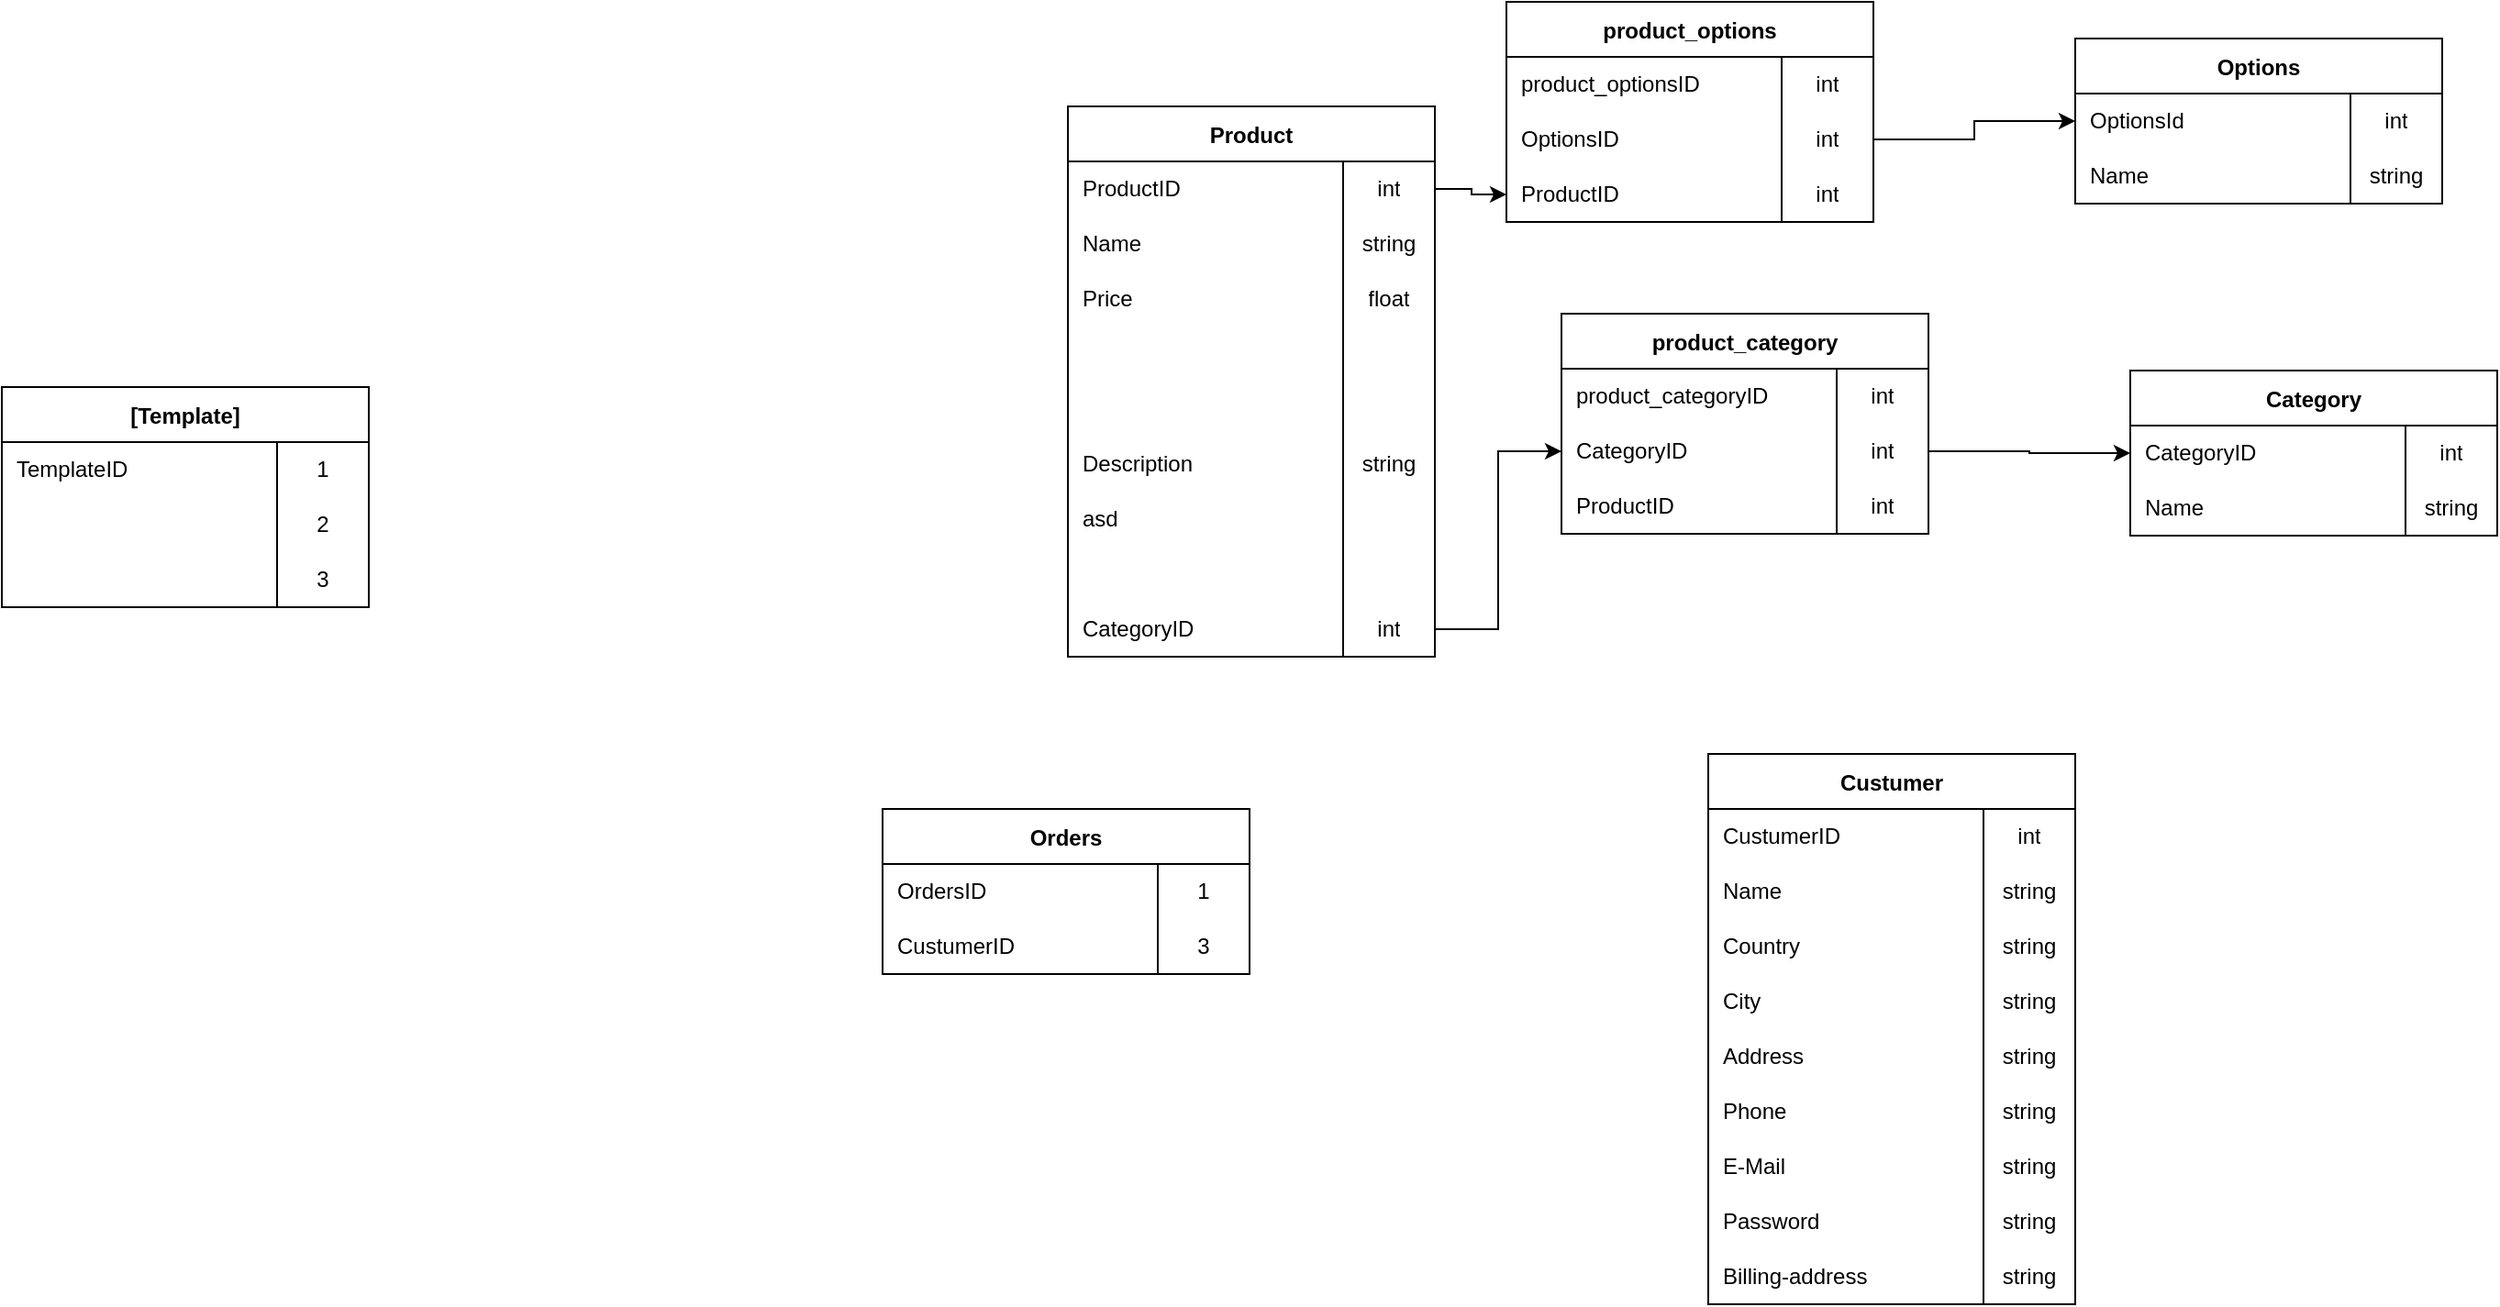 <mxfile version="18.0.8" type="github">
  <diagram id="EPbxtQS6GG19Ibggtc_J" name="Page-1">
    <mxGraphModel dx="2146" dy="668" grid="1" gridSize="10" guides="1" tooltips="1" connect="1" arrows="1" fold="1" page="1" pageScale="1" pageWidth="850" pageHeight="1100" math="0" shadow="0">
      <root>
        <mxCell id="0" />
        <mxCell id="1" parent="0" />
        <mxCell id="NCT4_nXy-JNPNW2KPSOs-1" value="Product" style="shape=table;startSize=30;container=1;collapsible=0;childLayout=tableLayout;fixedRows=1;rowLines=0;fontStyle=1;swimlaneLine=1;resizeHeight=1;columnLines=1;flipH=0;direction=east ;right=1;rounded=0;" parent="1" vertex="1">
          <mxGeometry x="-139" y="97" width="200" height="300" as="geometry" />
        </mxCell>
        <mxCell id="NCT4_nXy-JNPNW2KPSOs-2" value="" style="shape=tableRow;horizontal=0;startSize=0;swimlaneHead=0;swimlaneBody=0;top=0;left=0;bottom=0;right=0;collapsible=0;dropTarget=0;fillColor=none;points=[[0,0.5],[1,0.5]];portConstraint=eastwest;" parent="NCT4_nXy-JNPNW2KPSOs-1" vertex="1">
          <mxGeometry y="30" width="200" height="30" as="geometry" />
        </mxCell>
        <mxCell id="NCT4_nXy-JNPNW2KPSOs-46" value="ProductID" style="shape=partialRectangle;html=1;whiteSpace=wrap;connectable=0;fillColor=none;top=0;left=0;bottom=0;right=0;overflow=hidden;pointerEvents=1;align=left;spacingLeft=6;" parent="NCT4_nXy-JNPNW2KPSOs-2" vertex="1">
          <mxGeometry width="150" height="30" as="geometry">
            <mxRectangle width="150" height="30" as="alternateBounds" />
          </mxGeometry>
        </mxCell>
        <mxCell id="NCT4_nXy-JNPNW2KPSOs-3" value="int" style="shape=partialRectangle;html=1;whiteSpace=wrap;connectable=0;fillColor=none;top=0;left=0;bottom=0;right=0;overflow=hidden;pointerEvents=1;" parent="NCT4_nXy-JNPNW2KPSOs-2" vertex="1">
          <mxGeometry x="150" width="50" height="30" as="geometry">
            <mxRectangle width="50" height="30" as="alternateBounds" />
          </mxGeometry>
        </mxCell>
        <mxCell id="NCT4_nXy-JNPNW2KPSOs-5" value="" style="shape=tableRow;horizontal=0;startSize=0;swimlaneHead=0;swimlaneBody=0;top=0;left=0;bottom=0;right=0;collapsible=0;dropTarget=0;fillColor=none;points=[[0,0.5],[1,0.5]];portConstraint=eastwest;" parent="NCT4_nXy-JNPNW2KPSOs-1" vertex="1">
          <mxGeometry y="60" width="200" height="30" as="geometry" />
        </mxCell>
        <mxCell id="NCT4_nXy-JNPNW2KPSOs-47" value="Name" style="shape=partialRectangle;html=1;whiteSpace=wrap;connectable=0;fillColor=none;top=0;left=0;bottom=0;right=0;overflow=hidden;align=left;spacingLeft=6;" parent="NCT4_nXy-JNPNW2KPSOs-5" vertex="1">
          <mxGeometry width="150" height="30" as="geometry">
            <mxRectangle width="150" height="30" as="alternateBounds" />
          </mxGeometry>
        </mxCell>
        <mxCell id="NCT4_nXy-JNPNW2KPSOs-6" value="string" style="shape=partialRectangle;html=1;whiteSpace=wrap;connectable=0;fillColor=none;top=0;left=0;bottom=0;right=0;overflow=hidden;" parent="NCT4_nXy-JNPNW2KPSOs-5" vertex="1">
          <mxGeometry x="150" width="50" height="30" as="geometry">
            <mxRectangle width="50" height="30" as="alternateBounds" />
          </mxGeometry>
        </mxCell>
        <mxCell id="NCT4_nXy-JNPNW2KPSOs-8" value="" style="shape=tableRow;horizontal=0;startSize=0;swimlaneHead=0;swimlaneBody=0;top=0;left=0;bottom=0;right=0;collapsible=0;dropTarget=0;fillColor=none;points=[[0,0.5],[1,0.5]];portConstraint=eastwest;" parent="NCT4_nXy-JNPNW2KPSOs-1" vertex="1">
          <mxGeometry y="90" width="200" height="30" as="geometry" />
        </mxCell>
        <mxCell id="NCT4_nXy-JNPNW2KPSOs-48" value="Price" style="shape=partialRectangle;html=1;whiteSpace=wrap;connectable=0;fillColor=none;top=0;left=0;bottom=0;right=0;overflow=hidden;align=left;spacingLeft=6;" parent="NCT4_nXy-JNPNW2KPSOs-8" vertex="1">
          <mxGeometry width="150" height="30" as="geometry">
            <mxRectangle width="150" height="30" as="alternateBounds" />
          </mxGeometry>
        </mxCell>
        <mxCell id="NCT4_nXy-JNPNW2KPSOs-9" value="float" style="shape=partialRectangle;html=1;whiteSpace=wrap;connectable=0;fillColor=none;top=0;left=0;bottom=0;right=0;overflow=hidden;" parent="NCT4_nXy-JNPNW2KPSOs-8" vertex="1">
          <mxGeometry x="150" width="50" height="30" as="geometry">
            <mxRectangle width="50" height="30" as="alternateBounds" />
          </mxGeometry>
        </mxCell>
        <mxCell id="NCT4_nXy-JNPNW2KPSOs-31" style="shape=tableRow;horizontal=0;startSize=0;swimlaneHead=0;swimlaneBody=0;top=0;left=0;bottom=0;right=0;collapsible=0;dropTarget=0;fillColor=none;points=[[0,0.5],[1,0.5]];portConstraint=eastwest;" parent="NCT4_nXy-JNPNW2KPSOs-1" vertex="1">
          <mxGeometry y="120" width="200" height="30" as="geometry" />
        </mxCell>
        <mxCell id="NCT4_nXy-JNPNW2KPSOs-51" value="" style="shape=partialRectangle;html=1;whiteSpace=wrap;connectable=0;fillColor=none;top=0;left=0;bottom=0;right=0;overflow=hidden;align=left;spacingLeft=6;" parent="NCT4_nXy-JNPNW2KPSOs-31" vertex="1">
          <mxGeometry width="150" height="30" as="geometry">
            <mxRectangle width="150" height="30" as="alternateBounds" />
          </mxGeometry>
        </mxCell>
        <mxCell id="NCT4_nXy-JNPNW2KPSOs-32" value="" style="shape=partialRectangle;html=1;whiteSpace=wrap;connectable=0;fillColor=none;top=0;left=0;bottom=0;right=0;overflow=hidden;" parent="NCT4_nXy-JNPNW2KPSOs-31" vertex="1">
          <mxGeometry x="150" width="50" height="30" as="geometry">
            <mxRectangle width="50" height="30" as="alternateBounds" />
          </mxGeometry>
        </mxCell>
        <mxCell id="NCT4_nXy-JNPNW2KPSOs-28" style="shape=tableRow;horizontal=0;startSize=0;swimlaneHead=0;swimlaneBody=0;top=0;left=0;bottom=0;right=0;collapsible=0;dropTarget=0;fillColor=none;points=[[0,0.5],[1,0.5]];portConstraint=eastwest;" parent="NCT4_nXy-JNPNW2KPSOs-1" vertex="1">
          <mxGeometry y="150" width="200" height="30" as="geometry" />
        </mxCell>
        <mxCell id="NCT4_nXy-JNPNW2KPSOs-52" value="" style="shape=partialRectangle;html=1;whiteSpace=wrap;connectable=0;fillColor=none;top=0;left=0;bottom=0;right=0;overflow=hidden;align=left;spacingLeft=6;" parent="NCT4_nXy-JNPNW2KPSOs-28" vertex="1">
          <mxGeometry width="150" height="30" as="geometry">
            <mxRectangle width="150" height="30" as="alternateBounds" />
          </mxGeometry>
        </mxCell>
        <mxCell id="NCT4_nXy-JNPNW2KPSOs-29" value="" style="shape=partialRectangle;html=1;whiteSpace=wrap;connectable=0;fillColor=none;top=0;left=0;bottom=0;right=0;overflow=hidden;" parent="NCT4_nXy-JNPNW2KPSOs-28" vertex="1">
          <mxGeometry x="150" width="50" height="30" as="geometry">
            <mxRectangle width="50" height="30" as="alternateBounds" />
          </mxGeometry>
        </mxCell>
        <mxCell id="NCT4_nXy-JNPNW2KPSOs-25" style="shape=tableRow;horizontal=0;startSize=0;swimlaneHead=0;swimlaneBody=0;top=0;left=0;bottom=0;right=0;collapsible=0;dropTarget=0;fillColor=none;points=[[0,0.5],[1,0.5]];portConstraint=eastwest;" parent="NCT4_nXy-JNPNW2KPSOs-1" vertex="1">
          <mxGeometry y="180" width="200" height="30" as="geometry" />
        </mxCell>
        <mxCell id="NCT4_nXy-JNPNW2KPSOs-53" value="Description" style="shape=partialRectangle;html=1;whiteSpace=wrap;connectable=0;fillColor=none;top=0;left=0;bottom=0;right=0;overflow=hidden;align=left;spacingLeft=6;" parent="NCT4_nXy-JNPNW2KPSOs-25" vertex="1">
          <mxGeometry width="150" height="30" as="geometry">
            <mxRectangle width="150" height="30" as="alternateBounds" />
          </mxGeometry>
        </mxCell>
        <mxCell id="NCT4_nXy-JNPNW2KPSOs-26" value="string" style="shape=partialRectangle;html=1;whiteSpace=wrap;connectable=0;fillColor=none;top=0;left=0;bottom=0;right=0;overflow=hidden;" parent="NCT4_nXy-JNPNW2KPSOs-25" vertex="1">
          <mxGeometry x="150" width="50" height="30" as="geometry">
            <mxRectangle width="50" height="30" as="alternateBounds" />
          </mxGeometry>
        </mxCell>
        <mxCell id="NCT4_nXy-JNPNW2KPSOs-22" style="shape=tableRow;horizontal=0;startSize=0;swimlaneHead=0;swimlaneBody=0;top=0;left=0;bottom=0;right=0;collapsible=0;dropTarget=0;fillColor=none;points=[[0,0.5],[1,0.5]];portConstraint=eastwest;" parent="NCT4_nXy-JNPNW2KPSOs-1" vertex="1">
          <mxGeometry y="210" width="200" height="30" as="geometry" />
        </mxCell>
        <mxCell id="NCT4_nXy-JNPNW2KPSOs-54" value="asd" style="shape=partialRectangle;html=1;whiteSpace=wrap;connectable=0;fillColor=none;top=0;left=0;bottom=0;right=0;overflow=hidden;align=left;spacingLeft=6;" parent="NCT4_nXy-JNPNW2KPSOs-22" vertex="1">
          <mxGeometry width="150" height="30" as="geometry">
            <mxRectangle width="150" height="30" as="alternateBounds" />
          </mxGeometry>
        </mxCell>
        <mxCell id="NCT4_nXy-JNPNW2KPSOs-23" style="shape=partialRectangle;html=1;whiteSpace=wrap;connectable=0;fillColor=none;top=0;left=0;bottom=0;right=0;overflow=hidden;" parent="NCT4_nXy-JNPNW2KPSOs-22" vertex="1">
          <mxGeometry x="150" width="50" height="30" as="geometry">
            <mxRectangle width="50" height="30" as="alternateBounds" />
          </mxGeometry>
        </mxCell>
        <mxCell id="NCT4_nXy-JNPNW2KPSOs-55" style="shape=tableRow;horizontal=0;startSize=0;swimlaneHead=0;swimlaneBody=0;top=0;left=0;bottom=0;right=0;collapsible=0;dropTarget=0;fillColor=none;points=[[0,0.5],[1,0.5]];portConstraint=eastwest;" parent="NCT4_nXy-JNPNW2KPSOs-1" vertex="1">
          <mxGeometry y="240" width="200" height="30" as="geometry" />
        </mxCell>
        <mxCell id="NCT4_nXy-JNPNW2KPSOs-56" style="shape=partialRectangle;html=1;whiteSpace=wrap;connectable=0;fillColor=none;top=0;left=0;bottom=0;right=0;overflow=hidden;align=left;spacingLeft=6;" parent="NCT4_nXy-JNPNW2KPSOs-55" vertex="1">
          <mxGeometry width="150" height="30" as="geometry">
            <mxRectangle width="150" height="30" as="alternateBounds" />
          </mxGeometry>
        </mxCell>
        <mxCell id="NCT4_nXy-JNPNW2KPSOs-57" style="shape=partialRectangle;html=1;whiteSpace=wrap;connectable=0;fillColor=none;top=0;left=0;bottom=0;right=0;overflow=hidden;" parent="NCT4_nXy-JNPNW2KPSOs-55" vertex="1">
          <mxGeometry x="150" width="50" height="30" as="geometry">
            <mxRectangle width="50" height="30" as="alternateBounds" />
          </mxGeometry>
        </mxCell>
        <mxCell id="NCT4_nXy-JNPNW2KPSOs-37" style="shape=tableRow;horizontal=0;startSize=0;swimlaneHead=0;swimlaneBody=0;top=0;left=0;bottom=0;right=0;collapsible=0;dropTarget=0;fillColor=none;points=[[0,0.5],[1,0.5]];portConstraint=eastwest;" parent="NCT4_nXy-JNPNW2KPSOs-1" vertex="1">
          <mxGeometry y="270" width="200" height="30" as="geometry" />
        </mxCell>
        <mxCell id="NCT4_nXy-JNPNW2KPSOs-49" value="CategoryID" style="shape=partialRectangle;html=1;whiteSpace=wrap;connectable=0;fillColor=none;top=0;left=0;bottom=0;right=0;overflow=hidden;align=left;spacingLeft=6;" parent="NCT4_nXy-JNPNW2KPSOs-37" vertex="1">
          <mxGeometry width="150" height="30" as="geometry">
            <mxRectangle width="150" height="30" as="alternateBounds" />
          </mxGeometry>
        </mxCell>
        <mxCell id="NCT4_nXy-JNPNW2KPSOs-38" value="int" style="shape=partialRectangle;html=1;whiteSpace=wrap;connectable=0;fillColor=none;top=0;left=0;bottom=0;right=0;overflow=hidden;" parent="NCT4_nXy-JNPNW2KPSOs-37" vertex="1">
          <mxGeometry x="150" width="50" height="30" as="geometry">
            <mxRectangle width="50" height="30" as="alternateBounds" />
          </mxGeometry>
        </mxCell>
        <mxCell id="NCT4_nXy-JNPNW2KPSOs-58" value="[Template]" style="shape=table;startSize=30;container=1;collapsible=0;childLayout=tableLayout;fixedRows=1;rowLines=0;fontStyle=1;swimlaneLine=1;resizeHeight=1;columnLines=1;flipH=0;direction=east ;right=1;rounded=0;" parent="1" vertex="1">
          <mxGeometry x="-720" y="250" width="200" height="120" as="geometry" />
        </mxCell>
        <mxCell id="NCT4_nXy-JNPNW2KPSOs-59" value="" style="shape=tableRow;horizontal=0;startSize=0;swimlaneHead=0;swimlaneBody=0;top=0;left=0;bottom=0;right=0;collapsible=0;dropTarget=0;fillColor=none;points=[[0,0.5],[1,0.5]];portConstraint=eastwest;" parent="NCT4_nXy-JNPNW2KPSOs-58" vertex="1">
          <mxGeometry y="30" width="200" height="30" as="geometry" />
        </mxCell>
        <mxCell id="NCT4_nXy-JNPNW2KPSOs-60" value="TemplateID" style="shape=partialRectangle;html=1;whiteSpace=wrap;connectable=0;fillColor=none;top=0;left=0;bottom=0;right=0;overflow=hidden;pointerEvents=1;align=left;spacingLeft=6;" parent="NCT4_nXy-JNPNW2KPSOs-59" vertex="1">
          <mxGeometry width="150" height="30" as="geometry">
            <mxRectangle width="150" height="30" as="alternateBounds" />
          </mxGeometry>
        </mxCell>
        <mxCell id="NCT4_nXy-JNPNW2KPSOs-61" value="1" style="shape=partialRectangle;html=1;whiteSpace=wrap;connectable=0;fillColor=none;top=0;left=0;bottom=0;right=0;overflow=hidden;pointerEvents=1;" parent="NCT4_nXy-JNPNW2KPSOs-59" vertex="1">
          <mxGeometry x="150" width="50" height="30" as="geometry">
            <mxRectangle width="50" height="30" as="alternateBounds" />
          </mxGeometry>
        </mxCell>
        <mxCell id="NCT4_nXy-JNPNW2KPSOs-62" value="" style="shape=tableRow;horizontal=0;startSize=0;swimlaneHead=0;swimlaneBody=0;top=0;left=0;bottom=0;right=0;collapsible=0;dropTarget=0;fillColor=none;points=[[0,0.5],[1,0.5]];portConstraint=eastwest;" parent="NCT4_nXy-JNPNW2KPSOs-58" vertex="1">
          <mxGeometry y="60" width="200" height="30" as="geometry" />
        </mxCell>
        <mxCell id="NCT4_nXy-JNPNW2KPSOs-63" style="shape=partialRectangle;html=1;whiteSpace=wrap;connectable=0;fillColor=none;top=0;left=0;bottom=0;right=0;overflow=hidden;align=left;spacingLeft=6;" parent="NCT4_nXy-JNPNW2KPSOs-62" vertex="1">
          <mxGeometry width="150" height="30" as="geometry">
            <mxRectangle width="150" height="30" as="alternateBounds" />
          </mxGeometry>
        </mxCell>
        <mxCell id="NCT4_nXy-JNPNW2KPSOs-64" value="2" style="shape=partialRectangle;html=1;whiteSpace=wrap;connectable=0;fillColor=none;top=0;left=0;bottom=0;right=0;overflow=hidden;" parent="NCT4_nXy-JNPNW2KPSOs-62" vertex="1">
          <mxGeometry x="150" width="50" height="30" as="geometry">
            <mxRectangle width="50" height="30" as="alternateBounds" />
          </mxGeometry>
        </mxCell>
        <mxCell id="NCT4_nXy-JNPNW2KPSOs-65" value="" style="shape=tableRow;horizontal=0;startSize=0;swimlaneHead=0;swimlaneBody=0;top=0;left=0;bottom=0;right=0;collapsible=0;dropTarget=0;fillColor=none;points=[[0,0.5],[1,0.5]];portConstraint=eastwest;" parent="NCT4_nXy-JNPNW2KPSOs-58" vertex="1">
          <mxGeometry y="90" width="200" height="30" as="geometry" />
        </mxCell>
        <mxCell id="NCT4_nXy-JNPNW2KPSOs-66" style="shape=partialRectangle;html=1;whiteSpace=wrap;connectable=0;fillColor=none;top=0;left=0;bottom=0;right=0;overflow=hidden;align=left;spacingLeft=6;" parent="NCT4_nXy-JNPNW2KPSOs-65" vertex="1">
          <mxGeometry width="150" height="30" as="geometry">
            <mxRectangle width="150" height="30" as="alternateBounds" />
          </mxGeometry>
        </mxCell>
        <mxCell id="NCT4_nXy-JNPNW2KPSOs-67" value="3" style="shape=partialRectangle;html=1;whiteSpace=wrap;connectable=0;fillColor=none;top=0;left=0;bottom=0;right=0;overflow=hidden;" parent="NCT4_nXy-JNPNW2KPSOs-65" vertex="1">
          <mxGeometry x="150" width="50" height="30" as="geometry">
            <mxRectangle width="50" height="30" as="alternateBounds" />
          </mxGeometry>
        </mxCell>
        <mxCell id="NCT4_nXy-JNPNW2KPSOs-86" value="Custumer" style="shape=table;startSize=30;container=1;collapsible=0;childLayout=tableLayout;fixedRows=1;rowLines=0;fontStyle=1;swimlaneLine=1;resizeHeight=1;columnLines=1;flipH=0;direction=east ;right=1;rounded=0;" parent="1" vertex="1">
          <mxGeometry x="210" y="450" width="200" height="300" as="geometry" />
        </mxCell>
        <mxCell id="NCT4_nXy-JNPNW2KPSOs-87" value="" style="shape=tableRow;horizontal=0;startSize=0;swimlaneHead=0;swimlaneBody=0;top=0;left=0;bottom=0;right=0;collapsible=0;dropTarget=0;fillColor=none;points=[[0,0.5],[1,0.5]];portConstraint=eastwest;" parent="NCT4_nXy-JNPNW2KPSOs-86" vertex="1">
          <mxGeometry y="30" width="200" height="30" as="geometry" />
        </mxCell>
        <mxCell id="NCT4_nXy-JNPNW2KPSOs-88" value="CustumerID" style="shape=partialRectangle;html=1;whiteSpace=wrap;connectable=0;fillColor=none;top=0;left=0;bottom=0;right=0;overflow=hidden;pointerEvents=1;align=left;spacingLeft=6;" parent="NCT4_nXy-JNPNW2KPSOs-87" vertex="1">
          <mxGeometry width="150" height="30" as="geometry">
            <mxRectangle width="150" height="30" as="alternateBounds" />
          </mxGeometry>
        </mxCell>
        <mxCell id="NCT4_nXy-JNPNW2KPSOs-89" value="int" style="shape=partialRectangle;html=1;whiteSpace=wrap;connectable=0;fillColor=none;top=0;left=0;bottom=0;right=0;overflow=hidden;pointerEvents=1;" parent="NCT4_nXy-JNPNW2KPSOs-87" vertex="1">
          <mxGeometry x="150" width="50" height="30" as="geometry">
            <mxRectangle width="50" height="30" as="alternateBounds" />
          </mxGeometry>
        </mxCell>
        <mxCell id="NCT4_nXy-JNPNW2KPSOs-90" value="" style="shape=tableRow;horizontal=0;startSize=0;swimlaneHead=0;swimlaneBody=0;top=0;left=0;bottom=0;right=0;collapsible=0;dropTarget=0;fillColor=none;points=[[0,0.5],[1,0.5]];portConstraint=eastwest;" parent="NCT4_nXy-JNPNW2KPSOs-86" vertex="1">
          <mxGeometry y="60" width="200" height="30" as="geometry" />
        </mxCell>
        <mxCell id="NCT4_nXy-JNPNW2KPSOs-91" value="Name" style="shape=partialRectangle;html=1;whiteSpace=wrap;connectable=0;fillColor=none;top=0;left=0;bottom=0;right=0;overflow=hidden;align=left;spacingLeft=6;" parent="NCT4_nXy-JNPNW2KPSOs-90" vertex="1">
          <mxGeometry width="150" height="30" as="geometry">
            <mxRectangle width="150" height="30" as="alternateBounds" />
          </mxGeometry>
        </mxCell>
        <mxCell id="NCT4_nXy-JNPNW2KPSOs-92" value="string" style="shape=partialRectangle;html=1;whiteSpace=wrap;connectable=0;fillColor=none;top=0;left=0;bottom=0;right=0;overflow=hidden;" parent="NCT4_nXy-JNPNW2KPSOs-90" vertex="1">
          <mxGeometry x="150" width="50" height="30" as="geometry">
            <mxRectangle width="50" height="30" as="alternateBounds" />
          </mxGeometry>
        </mxCell>
        <mxCell id="NCT4_nXy-JNPNW2KPSOs-97" style="shape=tableRow;horizontal=0;startSize=0;swimlaneHead=0;swimlaneBody=0;top=0;left=0;bottom=0;right=0;collapsible=0;dropTarget=0;fillColor=none;points=[[0,0.5],[1,0.5]];portConstraint=eastwest;" parent="NCT4_nXy-JNPNW2KPSOs-86" vertex="1">
          <mxGeometry y="90" width="200" height="30" as="geometry" />
        </mxCell>
        <mxCell id="NCT4_nXy-JNPNW2KPSOs-98" value="Country" style="shape=partialRectangle;html=1;whiteSpace=wrap;connectable=0;fillColor=none;top=0;left=0;bottom=0;right=0;overflow=hidden;align=left;spacingLeft=6;" parent="NCT4_nXy-JNPNW2KPSOs-97" vertex="1">
          <mxGeometry width="150" height="30" as="geometry">
            <mxRectangle width="150" height="30" as="alternateBounds" />
          </mxGeometry>
        </mxCell>
        <mxCell id="NCT4_nXy-JNPNW2KPSOs-99" value="string" style="shape=partialRectangle;html=1;whiteSpace=wrap;connectable=0;fillColor=none;top=0;left=0;bottom=0;right=0;overflow=hidden;" parent="NCT4_nXy-JNPNW2KPSOs-97" vertex="1">
          <mxGeometry x="150" width="50" height="30" as="geometry">
            <mxRectangle width="50" height="30" as="alternateBounds" />
          </mxGeometry>
        </mxCell>
        <mxCell id="NCT4_nXy-JNPNW2KPSOs-100" style="shape=tableRow;horizontal=0;startSize=0;swimlaneHead=0;swimlaneBody=0;top=0;left=0;bottom=0;right=0;collapsible=0;dropTarget=0;fillColor=none;points=[[0,0.5],[1,0.5]];portConstraint=eastwest;" parent="NCT4_nXy-JNPNW2KPSOs-86" vertex="1">
          <mxGeometry y="120" width="200" height="30" as="geometry" />
        </mxCell>
        <mxCell id="NCT4_nXy-JNPNW2KPSOs-101" value="City" style="shape=partialRectangle;html=1;whiteSpace=wrap;connectable=0;fillColor=none;top=0;left=0;bottom=0;right=0;overflow=hidden;align=left;spacingLeft=6;" parent="NCT4_nXy-JNPNW2KPSOs-100" vertex="1">
          <mxGeometry width="150" height="30" as="geometry">
            <mxRectangle width="150" height="30" as="alternateBounds" />
          </mxGeometry>
        </mxCell>
        <mxCell id="NCT4_nXy-JNPNW2KPSOs-102" value="string" style="shape=partialRectangle;html=1;whiteSpace=wrap;connectable=0;fillColor=none;top=0;left=0;bottom=0;right=0;overflow=hidden;" parent="NCT4_nXy-JNPNW2KPSOs-100" vertex="1">
          <mxGeometry x="150" width="50" height="30" as="geometry">
            <mxRectangle width="50" height="30" as="alternateBounds" />
          </mxGeometry>
        </mxCell>
        <mxCell id="NCT4_nXy-JNPNW2KPSOs-93" value="" style="shape=tableRow;horizontal=0;startSize=0;swimlaneHead=0;swimlaneBody=0;top=0;left=0;bottom=0;right=0;collapsible=0;dropTarget=0;fillColor=none;points=[[0,0.5],[1,0.5]];portConstraint=eastwest;" parent="NCT4_nXy-JNPNW2KPSOs-86" vertex="1">
          <mxGeometry y="150" width="200" height="30" as="geometry" />
        </mxCell>
        <mxCell id="NCT4_nXy-JNPNW2KPSOs-94" value="Address" style="shape=partialRectangle;html=1;whiteSpace=wrap;connectable=0;fillColor=none;top=0;left=0;bottom=0;right=0;overflow=hidden;align=left;spacingLeft=6;" parent="NCT4_nXy-JNPNW2KPSOs-93" vertex="1">
          <mxGeometry width="150" height="30" as="geometry">
            <mxRectangle width="150" height="30" as="alternateBounds" />
          </mxGeometry>
        </mxCell>
        <mxCell id="NCT4_nXy-JNPNW2KPSOs-95" value="string" style="shape=partialRectangle;html=1;whiteSpace=wrap;connectable=0;fillColor=none;top=0;left=0;bottom=0;right=0;overflow=hidden;" parent="NCT4_nXy-JNPNW2KPSOs-93" vertex="1">
          <mxGeometry x="150" width="50" height="30" as="geometry">
            <mxRectangle width="50" height="30" as="alternateBounds" />
          </mxGeometry>
        </mxCell>
        <mxCell id="NCT4_nXy-JNPNW2KPSOs-103" style="shape=tableRow;horizontal=0;startSize=0;swimlaneHead=0;swimlaneBody=0;top=0;left=0;bottom=0;right=0;collapsible=0;dropTarget=0;fillColor=none;points=[[0,0.5],[1,0.5]];portConstraint=eastwest;" parent="NCT4_nXy-JNPNW2KPSOs-86" vertex="1">
          <mxGeometry y="180" width="200" height="30" as="geometry" />
        </mxCell>
        <mxCell id="NCT4_nXy-JNPNW2KPSOs-104" value="Phone" style="shape=partialRectangle;html=1;whiteSpace=wrap;connectable=0;fillColor=none;top=0;left=0;bottom=0;right=0;overflow=hidden;align=left;spacingLeft=6;" parent="NCT4_nXy-JNPNW2KPSOs-103" vertex="1">
          <mxGeometry width="150" height="30" as="geometry">
            <mxRectangle width="150" height="30" as="alternateBounds" />
          </mxGeometry>
        </mxCell>
        <mxCell id="NCT4_nXy-JNPNW2KPSOs-105" value="string" style="shape=partialRectangle;html=1;whiteSpace=wrap;connectable=0;fillColor=none;top=0;left=0;bottom=0;right=0;overflow=hidden;" parent="NCT4_nXy-JNPNW2KPSOs-103" vertex="1">
          <mxGeometry x="150" width="50" height="30" as="geometry">
            <mxRectangle width="50" height="30" as="alternateBounds" />
          </mxGeometry>
        </mxCell>
        <mxCell id="NCT4_nXy-JNPNW2KPSOs-106" style="shape=tableRow;horizontal=0;startSize=0;swimlaneHead=0;swimlaneBody=0;top=0;left=0;bottom=0;right=0;collapsible=0;dropTarget=0;fillColor=none;points=[[0,0.5],[1,0.5]];portConstraint=eastwest;" parent="NCT4_nXy-JNPNW2KPSOs-86" vertex="1">
          <mxGeometry y="210" width="200" height="30" as="geometry" />
        </mxCell>
        <mxCell id="NCT4_nXy-JNPNW2KPSOs-107" value="E-Mail" style="shape=partialRectangle;html=1;whiteSpace=wrap;connectable=0;fillColor=none;top=0;left=0;bottom=0;right=0;overflow=hidden;align=left;spacingLeft=6;" parent="NCT4_nXy-JNPNW2KPSOs-106" vertex="1">
          <mxGeometry width="150" height="30" as="geometry">
            <mxRectangle width="150" height="30" as="alternateBounds" />
          </mxGeometry>
        </mxCell>
        <mxCell id="NCT4_nXy-JNPNW2KPSOs-108" value="string" style="shape=partialRectangle;html=1;whiteSpace=wrap;connectable=0;fillColor=none;top=0;left=0;bottom=0;right=0;overflow=hidden;" parent="NCT4_nXy-JNPNW2KPSOs-106" vertex="1">
          <mxGeometry x="150" width="50" height="30" as="geometry">
            <mxRectangle width="50" height="30" as="alternateBounds" />
          </mxGeometry>
        </mxCell>
        <mxCell id="NCT4_nXy-JNPNW2KPSOs-109" style="shape=tableRow;horizontal=0;startSize=0;swimlaneHead=0;swimlaneBody=0;top=0;left=0;bottom=0;right=0;collapsible=0;dropTarget=0;fillColor=none;points=[[0,0.5],[1,0.5]];portConstraint=eastwest;" parent="NCT4_nXy-JNPNW2KPSOs-86" vertex="1">
          <mxGeometry y="240" width="200" height="30" as="geometry" />
        </mxCell>
        <mxCell id="NCT4_nXy-JNPNW2KPSOs-110" value="Password" style="shape=partialRectangle;html=1;whiteSpace=wrap;connectable=0;fillColor=none;top=0;left=0;bottom=0;right=0;overflow=hidden;align=left;spacingLeft=6;" parent="NCT4_nXy-JNPNW2KPSOs-109" vertex="1">
          <mxGeometry width="150" height="30" as="geometry">
            <mxRectangle width="150" height="30" as="alternateBounds" />
          </mxGeometry>
        </mxCell>
        <mxCell id="NCT4_nXy-JNPNW2KPSOs-111" value="string" style="shape=partialRectangle;html=1;whiteSpace=wrap;connectable=0;fillColor=none;top=0;left=0;bottom=0;right=0;overflow=hidden;" parent="NCT4_nXy-JNPNW2KPSOs-109" vertex="1">
          <mxGeometry x="150" width="50" height="30" as="geometry">
            <mxRectangle width="50" height="30" as="alternateBounds" />
          </mxGeometry>
        </mxCell>
        <mxCell id="NCT4_nXy-JNPNW2KPSOs-112" style="shape=tableRow;horizontal=0;startSize=0;swimlaneHead=0;swimlaneBody=0;top=0;left=0;bottom=0;right=0;collapsible=0;dropTarget=0;fillColor=none;points=[[0,0.5],[1,0.5]];portConstraint=eastwest;" parent="NCT4_nXy-JNPNW2KPSOs-86" vertex="1">
          <mxGeometry y="270" width="200" height="30" as="geometry" />
        </mxCell>
        <mxCell id="NCT4_nXy-JNPNW2KPSOs-113" value="Billing-address" style="shape=partialRectangle;html=1;whiteSpace=wrap;connectable=0;fillColor=none;top=0;left=0;bottom=0;right=0;overflow=hidden;align=left;spacingLeft=6;" parent="NCT4_nXy-JNPNW2KPSOs-112" vertex="1">
          <mxGeometry width="150" height="30" as="geometry">
            <mxRectangle width="150" height="30" as="alternateBounds" />
          </mxGeometry>
        </mxCell>
        <mxCell id="NCT4_nXy-JNPNW2KPSOs-114" value="string" style="shape=partialRectangle;html=1;whiteSpace=wrap;connectable=0;fillColor=none;top=0;left=0;bottom=0;right=0;overflow=hidden;" parent="NCT4_nXy-JNPNW2KPSOs-112" vertex="1">
          <mxGeometry x="150" width="50" height="30" as="geometry">
            <mxRectangle width="50" height="30" as="alternateBounds" />
          </mxGeometry>
        </mxCell>
        <mxCell id="NCT4_nXy-JNPNW2KPSOs-118" value="Orders" style="shape=table;startSize=30;container=1;collapsible=0;childLayout=tableLayout;fixedRows=1;rowLines=0;fontStyle=1;swimlaneLine=1;resizeHeight=1;columnLines=1;flipH=0;direction=east ;right=1;rounded=0;" parent="1" vertex="1">
          <mxGeometry x="-240" y="480" width="200" height="90" as="geometry" />
        </mxCell>
        <mxCell id="NCT4_nXy-JNPNW2KPSOs-119" value="" style="shape=tableRow;horizontal=0;startSize=0;swimlaneHead=0;swimlaneBody=0;top=0;left=0;bottom=0;right=0;collapsible=0;dropTarget=0;fillColor=none;points=[[0,0.5],[1,0.5]];portConstraint=eastwest;" parent="NCT4_nXy-JNPNW2KPSOs-118" vertex="1">
          <mxGeometry y="30" width="200" height="30" as="geometry" />
        </mxCell>
        <mxCell id="NCT4_nXy-JNPNW2KPSOs-120" value="OrdersID" style="shape=partialRectangle;html=1;whiteSpace=wrap;connectable=0;fillColor=none;top=0;left=0;bottom=0;right=0;overflow=hidden;pointerEvents=1;align=left;spacingLeft=6;" parent="NCT4_nXy-JNPNW2KPSOs-119" vertex="1">
          <mxGeometry width="150" height="30" as="geometry">
            <mxRectangle width="150" height="30" as="alternateBounds" />
          </mxGeometry>
        </mxCell>
        <mxCell id="NCT4_nXy-JNPNW2KPSOs-121" value="1" style="shape=partialRectangle;html=1;whiteSpace=wrap;connectable=0;fillColor=none;top=0;left=0;bottom=0;right=0;overflow=hidden;pointerEvents=1;" parent="NCT4_nXy-JNPNW2KPSOs-119" vertex="1">
          <mxGeometry x="150" width="50" height="30" as="geometry">
            <mxRectangle width="50" height="30" as="alternateBounds" />
          </mxGeometry>
        </mxCell>
        <mxCell id="NCT4_nXy-JNPNW2KPSOs-125" value="" style="shape=tableRow;horizontal=0;startSize=0;swimlaneHead=0;swimlaneBody=0;top=0;left=0;bottom=0;right=0;collapsible=0;dropTarget=0;fillColor=none;points=[[0,0.5],[1,0.5]];portConstraint=eastwest;" parent="NCT4_nXy-JNPNW2KPSOs-118" vertex="1">
          <mxGeometry y="60" width="200" height="30" as="geometry" />
        </mxCell>
        <mxCell id="NCT4_nXy-JNPNW2KPSOs-126" value="CustumerID" style="shape=partialRectangle;html=1;whiteSpace=wrap;connectable=0;fillColor=none;top=0;left=0;bottom=0;right=0;overflow=hidden;align=left;spacingLeft=6;" parent="NCT4_nXy-JNPNW2KPSOs-125" vertex="1">
          <mxGeometry width="150" height="30" as="geometry">
            <mxRectangle width="150" height="30" as="alternateBounds" />
          </mxGeometry>
        </mxCell>
        <mxCell id="NCT4_nXy-JNPNW2KPSOs-127" value="3" style="shape=partialRectangle;html=1;whiteSpace=wrap;connectable=0;fillColor=none;top=0;left=0;bottom=0;right=0;overflow=hidden;" parent="NCT4_nXy-JNPNW2KPSOs-125" vertex="1">
          <mxGeometry x="150" width="50" height="30" as="geometry">
            <mxRectangle width="50" height="30" as="alternateBounds" />
          </mxGeometry>
        </mxCell>
        <mxCell id="V_M5sFu14PVOBLwYvmDX-2" value="product_options" style="shape=table;startSize=30;container=1;collapsible=0;childLayout=tableLayout;fixedRows=1;rowLines=0;fontStyle=1;swimlaneLine=1;resizeHeight=1;columnLines=1;flipH=0;direction=east ;right=1;rounded=0;" parent="1" vertex="1">
          <mxGeometry x="100" y="40" width="200" height="120" as="geometry" />
        </mxCell>
        <mxCell id="V_M5sFu14PVOBLwYvmDX-3" value="" style="shape=tableRow;horizontal=0;startSize=0;swimlaneHead=0;swimlaneBody=0;top=0;left=0;bottom=0;right=0;collapsible=0;dropTarget=0;fillColor=none;points=[[0,0.5],[1,0.5]];portConstraint=eastwest;" parent="V_M5sFu14PVOBLwYvmDX-2" vertex="1">
          <mxGeometry y="30" width="200" height="30" as="geometry" />
        </mxCell>
        <mxCell id="V_M5sFu14PVOBLwYvmDX-4" value="product_optionsID" style="shape=partialRectangle;html=1;whiteSpace=wrap;connectable=0;fillColor=none;top=0;left=0;bottom=0;right=0;overflow=hidden;pointerEvents=1;align=left;spacingLeft=6;" parent="V_M5sFu14PVOBLwYvmDX-3" vertex="1">
          <mxGeometry width="150" height="30" as="geometry">
            <mxRectangle width="150" height="30" as="alternateBounds" />
          </mxGeometry>
        </mxCell>
        <mxCell id="V_M5sFu14PVOBLwYvmDX-5" value="int" style="shape=partialRectangle;html=1;whiteSpace=wrap;connectable=0;fillColor=none;top=0;left=0;bottom=0;right=0;overflow=hidden;pointerEvents=1;" parent="V_M5sFu14PVOBLwYvmDX-3" vertex="1">
          <mxGeometry x="150" width="50" height="30" as="geometry">
            <mxRectangle width="50" height="30" as="alternateBounds" />
          </mxGeometry>
        </mxCell>
        <mxCell id="V_M5sFu14PVOBLwYvmDX-6" value="" style="shape=tableRow;horizontal=0;startSize=0;swimlaneHead=0;swimlaneBody=0;top=0;left=0;bottom=0;right=0;collapsible=0;dropTarget=0;fillColor=none;points=[[0,0.5],[1,0.5]];portConstraint=eastwest;" parent="V_M5sFu14PVOBLwYvmDX-2" vertex="1">
          <mxGeometry y="60" width="200" height="30" as="geometry" />
        </mxCell>
        <mxCell id="V_M5sFu14PVOBLwYvmDX-7" value="OptionsID" style="shape=partialRectangle;html=1;whiteSpace=wrap;connectable=0;fillColor=none;top=0;left=0;bottom=0;right=0;overflow=hidden;align=left;spacingLeft=6;" parent="V_M5sFu14PVOBLwYvmDX-6" vertex="1">
          <mxGeometry width="150" height="30" as="geometry">
            <mxRectangle width="150" height="30" as="alternateBounds" />
          </mxGeometry>
        </mxCell>
        <mxCell id="V_M5sFu14PVOBLwYvmDX-8" value="int" style="shape=partialRectangle;html=1;whiteSpace=wrap;connectable=0;fillColor=none;top=0;left=0;bottom=0;right=0;overflow=hidden;" parent="V_M5sFu14PVOBLwYvmDX-6" vertex="1">
          <mxGeometry x="150" width="50" height="30" as="geometry">
            <mxRectangle width="50" height="30" as="alternateBounds" />
          </mxGeometry>
        </mxCell>
        <mxCell id="V_M5sFu14PVOBLwYvmDX-9" value="" style="shape=tableRow;horizontal=0;startSize=0;swimlaneHead=0;swimlaneBody=0;top=0;left=0;bottom=0;right=0;collapsible=0;dropTarget=0;fillColor=none;points=[[0,0.5],[1,0.5]];portConstraint=eastwest;" parent="V_M5sFu14PVOBLwYvmDX-2" vertex="1">
          <mxGeometry y="90" width="200" height="30" as="geometry" />
        </mxCell>
        <mxCell id="V_M5sFu14PVOBLwYvmDX-10" value="ProductID" style="shape=partialRectangle;html=1;whiteSpace=wrap;connectable=0;fillColor=none;top=0;left=0;bottom=0;right=0;overflow=hidden;align=left;spacingLeft=6;" parent="V_M5sFu14PVOBLwYvmDX-9" vertex="1">
          <mxGeometry width="150" height="30" as="geometry">
            <mxRectangle width="150" height="30" as="alternateBounds" />
          </mxGeometry>
        </mxCell>
        <mxCell id="V_M5sFu14PVOBLwYvmDX-11" value="int" style="shape=partialRectangle;html=1;whiteSpace=wrap;connectable=0;fillColor=none;top=0;left=0;bottom=0;right=0;overflow=hidden;" parent="V_M5sFu14PVOBLwYvmDX-9" vertex="1">
          <mxGeometry x="150" width="50" height="30" as="geometry">
            <mxRectangle width="50" height="30" as="alternateBounds" />
          </mxGeometry>
        </mxCell>
        <mxCell id="V_M5sFu14PVOBLwYvmDX-12" value="Options" style="shape=table;startSize=30;container=1;collapsible=0;childLayout=tableLayout;fixedRows=1;rowLines=0;fontStyle=1;swimlaneLine=1;resizeHeight=1;columnLines=1;flipH=0;direction=east ;right=1;rounded=0;" parent="1" vertex="1">
          <mxGeometry x="410" y="60" width="200" height="90" as="geometry" />
        </mxCell>
        <mxCell id="V_M5sFu14PVOBLwYvmDX-13" value="" style="shape=tableRow;horizontal=0;startSize=0;swimlaneHead=0;swimlaneBody=0;top=0;left=0;bottom=0;right=0;collapsible=0;dropTarget=0;fillColor=none;points=[[0,0.5],[1,0.5]];portConstraint=eastwest;" parent="V_M5sFu14PVOBLwYvmDX-12" vertex="1">
          <mxGeometry y="30" width="200" height="30" as="geometry" />
        </mxCell>
        <mxCell id="V_M5sFu14PVOBLwYvmDX-14" value="OptionsId" style="shape=partialRectangle;html=1;whiteSpace=wrap;connectable=0;fillColor=none;top=0;left=0;bottom=0;right=0;overflow=hidden;pointerEvents=1;align=left;spacingLeft=6;" parent="V_M5sFu14PVOBLwYvmDX-13" vertex="1">
          <mxGeometry width="150" height="30" as="geometry">
            <mxRectangle width="150" height="30" as="alternateBounds" />
          </mxGeometry>
        </mxCell>
        <mxCell id="V_M5sFu14PVOBLwYvmDX-15" value="int" style="shape=partialRectangle;html=1;whiteSpace=wrap;connectable=0;fillColor=none;top=0;left=0;bottom=0;right=0;overflow=hidden;pointerEvents=1;" parent="V_M5sFu14PVOBLwYvmDX-13" vertex="1">
          <mxGeometry x="150" width="50" height="30" as="geometry">
            <mxRectangle width="50" height="30" as="alternateBounds" />
          </mxGeometry>
        </mxCell>
        <mxCell id="V_M5sFu14PVOBLwYvmDX-16" value="" style="shape=tableRow;horizontal=0;startSize=0;swimlaneHead=0;swimlaneBody=0;top=0;left=0;bottom=0;right=0;collapsible=0;dropTarget=0;fillColor=none;points=[[0,0.5],[1,0.5]];portConstraint=eastwest;" parent="V_M5sFu14PVOBLwYvmDX-12" vertex="1">
          <mxGeometry y="60" width="200" height="30" as="geometry" />
        </mxCell>
        <mxCell id="V_M5sFu14PVOBLwYvmDX-17" value="Name" style="shape=partialRectangle;html=1;whiteSpace=wrap;connectable=0;fillColor=none;top=0;left=0;bottom=0;right=0;overflow=hidden;align=left;spacingLeft=6;" parent="V_M5sFu14PVOBLwYvmDX-16" vertex="1">
          <mxGeometry width="150" height="30" as="geometry">
            <mxRectangle width="150" height="30" as="alternateBounds" />
          </mxGeometry>
        </mxCell>
        <mxCell id="V_M5sFu14PVOBLwYvmDX-18" value="string" style="shape=partialRectangle;html=1;whiteSpace=wrap;connectable=0;fillColor=none;top=0;left=0;bottom=0;right=0;overflow=hidden;" parent="V_M5sFu14PVOBLwYvmDX-16" vertex="1">
          <mxGeometry x="150" width="50" height="30" as="geometry">
            <mxRectangle width="50" height="30" as="alternateBounds" />
          </mxGeometry>
        </mxCell>
        <mxCell id="V_M5sFu14PVOBLwYvmDX-22" style="edgeStyle=orthogonalEdgeStyle;rounded=0;orthogonalLoop=1;jettySize=auto;html=1;exitX=1;exitY=0.5;exitDx=0;exitDy=0;" parent="1" source="NCT4_nXy-JNPNW2KPSOs-2" target="V_M5sFu14PVOBLwYvmDX-9" edge="1">
          <mxGeometry relative="1" as="geometry" />
        </mxCell>
        <mxCell id="V_M5sFu14PVOBLwYvmDX-23" style="edgeStyle=orthogonalEdgeStyle;rounded=0;orthogonalLoop=1;jettySize=auto;html=1;" parent="1" source="V_M5sFu14PVOBLwYvmDX-6" target="V_M5sFu14PVOBLwYvmDX-13" edge="1">
          <mxGeometry relative="1" as="geometry">
            <mxPoint x="340" y="150" as="targetPoint" />
          </mxGeometry>
        </mxCell>
        <mxCell id="V_M5sFu14PVOBLwYvmDX-24" value="product_category" style="shape=table;startSize=30;container=1;collapsible=0;childLayout=tableLayout;fixedRows=1;rowLines=0;fontStyle=1;swimlaneLine=1;resizeHeight=1;columnLines=1;flipH=0;direction=east ;right=1;rounded=0;" parent="1" vertex="1">
          <mxGeometry x="130" y="210" width="200" height="120" as="geometry" />
        </mxCell>
        <mxCell id="V_M5sFu14PVOBLwYvmDX-25" value="" style="shape=tableRow;horizontal=0;startSize=0;swimlaneHead=0;swimlaneBody=0;top=0;left=0;bottom=0;right=0;collapsible=0;dropTarget=0;fillColor=none;points=[[0,0.5],[1,0.5]];portConstraint=eastwest;" parent="V_M5sFu14PVOBLwYvmDX-24" vertex="1">
          <mxGeometry y="30" width="200" height="30" as="geometry" />
        </mxCell>
        <mxCell id="V_M5sFu14PVOBLwYvmDX-26" value="product_categoryID" style="shape=partialRectangle;html=1;whiteSpace=wrap;connectable=0;fillColor=none;top=0;left=0;bottom=0;right=0;overflow=hidden;pointerEvents=1;align=left;spacingLeft=6;" parent="V_M5sFu14PVOBLwYvmDX-25" vertex="1">
          <mxGeometry width="150" height="30" as="geometry">
            <mxRectangle width="150" height="30" as="alternateBounds" />
          </mxGeometry>
        </mxCell>
        <mxCell id="V_M5sFu14PVOBLwYvmDX-27" value="int" style="shape=partialRectangle;html=1;whiteSpace=wrap;connectable=0;fillColor=none;top=0;left=0;bottom=0;right=0;overflow=hidden;pointerEvents=1;" parent="V_M5sFu14PVOBLwYvmDX-25" vertex="1">
          <mxGeometry x="150" width="50" height="30" as="geometry">
            <mxRectangle width="50" height="30" as="alternateBounds" />
          </mxGeometry>
        </mxCell>
        <mxCell id="V_M5sFu14PVOBLwYvmDX-28" value="" style="shape=tableRow;horizontal=0;startSize=0;swimlaneHead=0;swimlaneBody=0;top=0;left=0;bottom=0;right=0;collapsible=0;dropTarget=0;fillColor=none;points=[[0,0.5],[1,0.5]];portConstraint=eastwest;" parent="V_M5sFu14PVOBLwYvmDX-24" vertex="1">
          <mxGeometry y="60" width="200" height="30" as="geometry" />
        </mxCell>
        <mxCell id="V_M5sFu14PVOBLwYvmDX-29" value="CategoryID" style="shape=partialRectangle;html=1;whiteSpace=wrap;connectable=0;fillColor=none;top=0;left=0;bottom=0;right=0;overflow=hidden;align=left;spacingLeft=6;" parent="V_M5sFu14PVOBLwYvmDX-28" vertex="1">
          <mxGeometry width="150" height="30" as="geometry">
            <mxRectangle width="150" height="30" as="alternateBounds" />
          </mxGeometry>
        </mxCell>
        <mxCell id="V_M5sFu14PVOBLwYvmDX-30" value="int" style="shape=partialRectangle;html=1;whiteSpace=wrap;connectable=0;fillColor=none;top=0;left=0;bottom=0;right=0;overflow=hidden;" parent="V_M5sFu14PVOBLwYvmDX-28" vertex="1">
          <mxGeometry x="150" width="50" height="30" as="geometry">
            <mxRectangle width="50" height="30" as="alternateBounds" />
          </mxGeometry>
        </mxCell>
        <mxCell id="V_M5sFu14PVOBLwYvmDX-31" value="" style="shape=tableRow;horizontal=0;startSize=0;swimlaneHead=0;swimlaneBody=0;top=0;left=0;bottom=0;right=0;collapsible=0;dropTarget=0;fillColor=none;points=[[0,0.5],[1,0.5]];portConstraint=eastwest;" parent="V_M5sFu14PVOBLwYvmDX-24" vertex="1">
          <mxGeometry y="90" width="200" height="30" as="geometry" />
        </mxCell>
        <mxCell id="V_M5sFu14PVOBLwYvmDX-32" value="ProductID" style="shape=partialRectangle;html=1;whiteSpace=wrap;connectable=0;fillColor=none;top=0;left=0;bottom=0;right=0;overflow=hidden;align=left;spacingLeft=6;" parent="V_M5sFu14PVOBLwYvmDX-31" vertex="1">
          <mxGeometry width="150" height="30" as="geometry">
            <mxRectangle width="150" height="30" as="alternateBounds" />
          </mxGeometry>
        </mxCell>
        <mxCell id="V_M5sFu14PVOBLwYvmDX-33" value="int" style="shape=partialRectangle;html=1;whiteSpace=wrap;connectable=0;fillColor=none;top=0;left=0;bottom=0;right=0;overflow=hidden;" parent="V_M5sFu14PVOBLwYvmDX-31" vertex="1">
          <mxGeometry x="150" width="50" height="30" as="geometry">
            <mxRectangle width="50" height="30" as="alternateBounds" />
          </mxGeometry>
        </mxCell>
        <mxCell id="V_M5sFu14PVOBLwYvmDX-34" value="Category" style="shape=table;startSize=30;container=1;collapsible=0;childLayout=tableLayout;fixedRows=1;rowLines=0;fontStyle=1;swimlaneLine=1;resizeHeight=1;columnLines=1;flipH=0;direction=east ;right=1;rounded=0;" parent="1" vertex="1">
          <mxGeometry x="440" y="241" width="200" height="90" as="geometry" />
        </mxCell>
        <mxCell id="V_M5sFu14PVOBLwYvmDX-35" value="" style="shape=tableRow;horizontal=0;startSize=0;swimlaneHead=0;swimlaneBody=0;top=0;left=0;bottom=0;right=0;collapsible=0;dropTarget=0;fillColor=none;points=[[0,0.5],[1,0.5]];portConstraint=eastwest;" parent="V_M5sFu14PVOBLwYvmDX-34" vertex="1">
          <mxGeometry y="30" width="200" height="30" as="geometry" />
        </mxCell>
        <mxCell id="V_M5sFu14PVOBLwYvmDX-36" value="CategoryID" style="shape=partialRectangle;html=1;whiteSpace=wrap;connectable=0;fillColor=none;top=0;left=0;bottom=0;right=0;overflow=hidden;pointerEvents=1;align=left;spacingLeft=6;" parent="V_M5sFu14PVOBLwYvmDX-35" vertex="1">
          <mxGeometry width="150" height="30" as="geometry">
            <mxRectangle width="150" height="30" as="alternateBounds" />
          </mxGeometry>
        </mxCell>
        <mxCell id="V_M5sFu14PVOBLwYvmDX-37" value="int" style="shape=partialRectangle;html=1;whiteSpace=wrap;connectable=0;fillColor=none;top=0;left=0;bottom=0;right=0;overflow=hidden;pointerEvents=1;" parent="V_M5sFu14PVOBLwYvmDX-35" vertex="1">
          <mxGeometry x="150" width="50" height="30" as="geometry">
            <mxRectangle width="50" height="30" as="alternateBounds" />
          </mxGeometry>
        </mxCell>
        <mxCell id="V_M5sFu14PVOBLwYvmDX-38" value="" style="shape=tableRow;horizontal=0;startSize=0;swimlaneHead=0;swimlaneBody=0;top=0;left=0;bottom=0;right=0;collapsible=0;dropTarget=0;fillColor=none;points=[[0,0.5],[1,0.5]];portConstraint=eastwest;" parent="V_M5sFu14PVOBLwYvmDX-34" vertex="1">
          <mxGeometry y="60" width="200" height="30" as="geometry" />
        </mxCell>
        <mxCell id="V_M5sFu14PVOBLwYvmDX-39" value="Name" style="shape=partialRectangle;html=1;whiteSpace=wrap;connectable=0;fillColor=none;top=0;left=0;bottom=0;right=0;overflow=hidden;align=left;spacingLeft=6;" parent="V_M5sFu14PVOBLwYvmDX-38" vertex="1">
          <mxGeometry width="150" height="30" as="geometry">
            <mxRectangle width="150" height="30" as="alternateBounds" />
          </mxGeometry>
        </mxCell>
        <mxCell id="V_M5sFu14PVOBLwYvmDX-40" value="string" style="shape=partialRectangle;html=1;whiteSpace=wrap;connectable=0;fillColor=none;top=0;left=0;bottom=0;right=0;overflow=hidden;" parent="V_M5sFu14PVOBLwYvmDX-38" vertex="1">
          <mxGeometry x="150" width="50" height="30" as="geometry">
            <mxRectangle width="50" height="30" as="alternateBounds" />
          </mxGeometry>
        </mxCell>
        <mxCell id="V_M5sFu14PVOBLwYvmDX-44" style="edgeStyle=orthogonalEdgeStyle;rounded=0;orthogonalLoop=1;jettySize=auto;html=1;" parent="1" source="NCT4_nXy-JNPNW2KPSOs-37" target="V_M5sFu14PVOBLwYvmDX-28" edge="1">
          <mxGeometry relative="1" as="geometry" />
        </mxCell>
        <mxCell id="V_M5sFu14PVOBLwYvmDX-47" style="edgeStyle=orthogonalEdgeStyle;rounded=0;orthogonalLoop=1;jettySize=auto;html=1;exitX=1;exitY=0.5;exitDx=0;exitDy=0;" parent="1" source="V_M5sFu14PVOBLwYvmDX-28" target="V_M5sFu14PVOBLwYvmDX-35" edge="1">
          <mxGeometry relative="1" as="geometry" />
        </mxCell>
      </root>
    </mxGraphModel>
  </diagram>
</mxfile>
